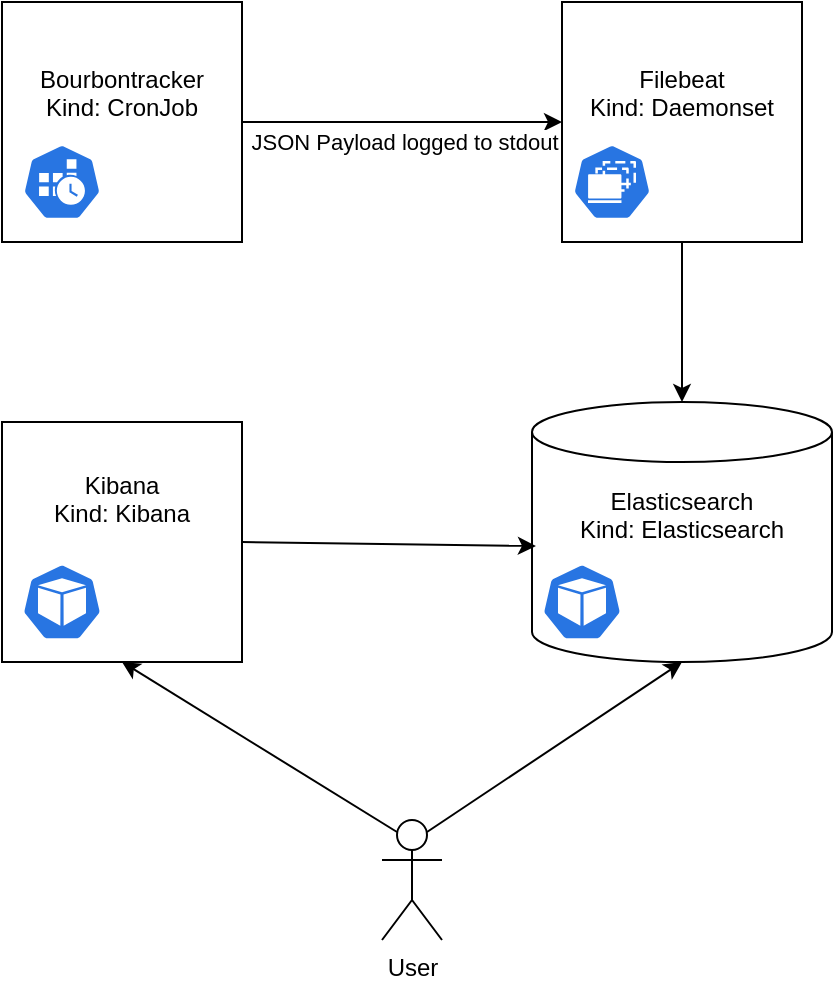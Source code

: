 <mxfile version="14.8.0"><diagram id="bWcHEybNjqkiMwc-hPVb" name="Page-1"><mxGraphModel dx="1136" dy="706" grid="1" gridSize="10" guides="1" tooltips="1" connect="1" arrows="1" fold="1" page="1" pageScale="1" pageWidth="850" pageHeight="1100" math="0" shadow="0"><root><mxCell id="0"/><mxCell id="1" parent="0"/><mxCell id="1La9KjBw1h1svzEFkeaC-1" value="&lt;div&gt;Bourbontracker&lt;br&gt;Kind: CronJob&lt;/div&gt;&lt;div&gt;&lt;br&gt;&lt;/div&gt;&lt;div&gt;&lt;br&gt;&lt;/div&gt;" style="whiteSpace=wrap;html=1;aspect=fixed;" vertex="1" parent="1"><mxGeometry x="140" y="90" width="120" height="120" as="geometry"/></mxCell><mxCell id="1La9KjBw1h1svzEFkeaC-3" value="&lt;div&gt;Filebeat&lt;/div&gt;&lt;div&gt;Kind: Daemonset&lt;/div&gt;&lt;div&gt;&lt;br&gt;&lt;/div&gt;&lt;div&gt;&lt;br&gt;&lt;/div&gt;" style="whiteSpace=wrap;html=1;aspect=fixed;" vertex="1" parent="1"><mxGeometry x="420" y="90" width="120" height="120" as="geometry"/></mxCell><mxCell id="1La9KjBw1h1svzEFkeaC-4" value="" style="endArrow=classic;html=1;exitX=1;exitY=0.5;exitDx=0;exitDy=0;entryX=0;entryY=0.5;entryDx=0;entryDy=0;" edge="1" parent="1" source="1La9KjBw1h1svzEFkeaC-1" target="1La9KjBw1h1svzEFkeaC-3"><mxGeometry width="50" height="50" relative="1" as="geometry"><mxPoint x="400" y="390" as="sourcePoint"/><mxPoint x="450" y="340" as="targetPoint"/></mxGeometry></mxCell><mxCell id="1La9KjBw1h1svzEFkeaC-5" value="JSON Payload logged to stdout" style="edgeLabel;html=1;align=center;verticalAlign=middle;resizable=0;points=[];" vertex="1" connectable="0" parent="1La9KjBw1h1svzEFkeaC-4"><mxGeometry x="-0.383" y="2" relative="1" as="geometry"><mxPoint x="31" y="12" as="offset"/></mxGeometry></mxCell><mxCell id="1La9KjBw1h1svzEFkeaC-7" value="&lt;div&gt;Elasticsearch&lt;/div&gt;&lt;div&gt;Kind: Elasticsearch&lt;br&gt;&lt;/div&gt;&lt;div&gt;&lt;br&gt;&lt;/div&gt;&lt;div&gt;&lt;br&gt;&lt;/div&gt;&lt;div&gt;&lt;br&gt;&lt;/div&gt;" style="shape=cylinder3;whiteSpace=wrap;html=1;boundedLbl=1;backgroundOutline=1;size=15;" vertex="1" parent="1"><mxGeometry x="405" y="290" width="150" height="130" as="geometry"/></mxCell><mxCell id="1La9KjBw1h1svzEFkeaC-8" value="" style="endArrow=classic;html=1;exitX=0.5;exitY=1;exitDx=0;exitDy=0;entryX=0.5;entryY=0;entryDx=0;entryDy=0;entryPerimeter=0;" edge="1" parent="1" source="1La9KjBw1h1svzEFkeaC-3" target="1La9KjBw1h1svzEFkeaC-7"><mxGeometry width="50" height="50" relative="1" as="geometry"><mxPoint x="400" y="390" as="sourcePoint"/><mxPoint x="450" y="340" as="targetPoint"/></mxGeometry></mxCell><mxCell id="1La9KjBw1h1svzEFkeaC-9" value="" style="html=1;dashed=0;whitespace=wrap;fillColor=#2875E2;strokeColor=#ffffff;points=[[0.005,0.63,0],[0.1,0.2,0],[0.9,0.2,0],[0.5,0,0],[0.995,0.63,0],[0.72,0.99,0],[0.5,1,0],[0.28,0.99,0]];shape=mxgraph.kubernetes.icon;prIcon=pod" vertex="1" parent="1"><mxGeometry x="410" y="360" width="40" height="60" as="geometry"/></mxCell><mxCell id="1La9KjBw1h1svzEFkeaC-10" value="&lt;div&gt;Kibana&lt;/div&gt;&lt;div&gt;Kind: Kibana&lt;/div&gt;&lt;div&gt;&lt;br&gt;&lt;/div&gt;&lt;div&gt;&lt;br&gt;&lt;/div&gt;&lt;div&gt;&lt;br&gt;&lt;/div&gt;" style="whiteSpace=wrap;html=1;aspect=fixed;" vertex="1" parent="1"><mxGeometry x="140" y="300" width="120" height="120" as="geometry"/></mxCell><mxCell id="1La9KjBw1h1svzEFkeaC-11" value="" style="html=1;dashed=0;whitespace=wrap;fillColor=#2875E2;strokeColor=#ffffff;points=[[0.005,0.63,0],[0.1,0.2,0],[0.9,0.2,0],[0.5,0,0],[0.995,0.63,0],[0.72,0.99,0],[0.5,1,0],[0.28,0.99,0]];shape=mxgraph.kubernetes.icon;prIcon=pod" vertex="1" parent="1"><mxGeometry x="150" y="360" width="40" height="60" as="geometry"/></mxCell><mxCell id="1La9KjBw1h1svzEFkeaC-12" value="" style="html=1;dashed=0;whitespace=wrap;fillColor=#2875E2;strokeColor=#ffffff;points=[[0.005,0.63,0],[0.1,0.2,0],[0.9,0.2,0],[0.5,0,0],[0.995,0.63,0],[0.72,0.99,0],[0.5,1,0],[0.28,0.99,0]];shape=mxgraph.kubernetes.icon;prIcon=cronjob" vertex="1" parent="1"><mxGeometry x="145" y="161" width="50" height="38" as="geometry"/></mxCell><mxCell id="1La9KjBw1h1svzEFkeaC-13" value="" style="html=1;dashed=0;whitespace=wrap;fillColor=#2875E2;strokeColor=#ffffff;points=[[0.005,0.63,0],[0.1,0.2,0],[0.9,0.2,0],[0.5,0,0],[0.995,0.63,0],[0.72,0.99,0],[0.5,1,0],[0.28,0.99,0]];shape=mxgraph.kubernetes.icon;prIcon=ds" vertex="1" parent="1"><mxGeometry x="425" y="161" width="40" height="38" as="geometry"/></mxCell><mxCell id="1La9KjBw1h1svzEFkeaC-14" value="" style="endArrow=classic;html=1;exitX=1;exitY=0.5;exitDx=0;exitDy=0;entryX=0.013;entryY=0.554;entryDx=0;entryDy=0;entryPerimeter=0;" edge="1" parent="1" source="1La9KjBw1h1svzEFkeaC-10" target="1La9KjBw1h1svzEFkeaC-7"><mxGeometry width="50" height="50" relative="1" as="geometry"><mxPoint x="400" y="390" as="sourcePoint"/><mxPoint x="406" y="355" as="targetPoint"/></mxGeometry></mxCell><mxCell id="1La9KjBw1h1svzEFkeaC-15" value="User" style="shape=umlActor;verticalLabelPosition=bottom;verticalAlign=top;html=1;outlineConnect=0;" vertex="1" parent="1"><mxGeometry x="330" y="499" width="30" height="60" as="geometry"/></mxCell><mxCell id="1La9KjBw1h1svzEFkeaC-16" value="" style="endArrow=classic;html=1;entryX=0.5;entryY=1;entryDx=0;entryDy=0;entryPerimeter=0;exitX=0.75;exitY=0.1;exitDx=0;exitDy=0;exitPerimeter=0;" edge="1" parent="1" source="1La9KjBw1h1svzEFkeaC-15" target="1La9KjBw1h1svzEFkeaC-7"><mxGeometry width="50" height="50" relative="1" as="geometry"><mxPoint x="400" y="520" as="sourcePoint"/><mxPoint x="450" y="470" as="targetPoint"/></mxGeometry></mxCell><mxCell id="1La9KjBw1h1svzEFkeaC-17" value="" style="endArrow=classic;html=1;entryX=0.5;entryY=1;entryDx=0;entryDy=0;exitX=0.25;exitY=0.1;exitDx=0;exitDy=0;exitPerimeter=0;" edge="1" parent="1" source="1La9KjBw1h1svzEFkeaC-15" target="1La9KjBw1h1svzEFkeaC-10"><mxGeometry width="50" height="50" relative="1" as="geometry"><mxPoint x="400" y="520" as="sourcePoint"/><mxPoint x="450" y="470" as="targetPoint"/></mxGeometry></mxCell></root></mxGraphModel></diagram></mxfile>